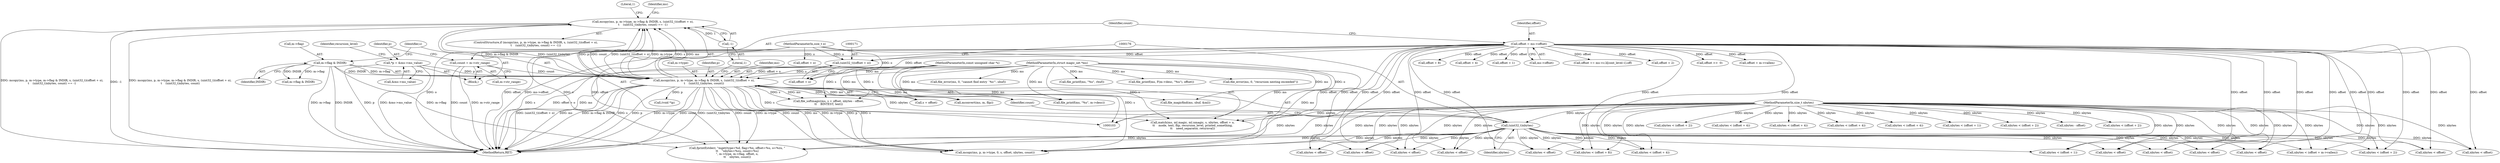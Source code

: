 digraph "0_file_447558595a3650db2886cd2f416ad0beba965801@API" {
"1000157" [label="(Call,mcopy(ms, p, m->type, m->flag & INDIR, s, (uint32_t)(offset + o),\n\t    (uint32_t)nbytes, count) == -1)"];
"1000158" [label="(Call,mcopy(ms, p, m->type, m->flag & INDIR, s, (uint32_t)(offset + o),\n\t    (uint32_t)nbytes, count))"];
"1000104" [label="(MethodParameterIn,struct magic_set *ms)"];
"1000137" [label="(Call,*p = &ms->ms_value)"];
"1000164" [label="(Call,m->flag & INDIR)"];
"1000105" [label="(MethodParameterIn,const unsigned char *s)"];
"1000170" [label="(Call,(uint32_t)(offset + o))"];
"1000120" [label="(Call,offset = ms->offset)"];
"1000108" [label="(MethodParameterIn,size_t o)"];
"1000175" [label="(Call,(uint32_t)nbytes)"];
"1000107" [label="(MethodParameterIn,size_t nbytes)"];
"1000126" [label="(Call,count = m->str_range)"];
"1000179" [label="(Call,-1)"];
"1002474" [label="(Call,nbytes < (offset + 4))"];
"1000128" [label="(Call,m->str_range)"];
"1000137" [label="(Call,*p = &ms->ms_value)"];
"1001098" [label="(Call,nbytes < (offset + 4))"];
"1000117" [label="(Block,)"];
"1002510" [label="(Call,nbytes < offset)"];
"1000210" [label="(Call,(void *)p)"];
"1000156" [label="(ControlStructure,if (mcopy(ms, p, m->type, m->flag & INDIR, s, (uint32_t)(offset + o),\n\t    (uint32_t)nbytes, count) == -1))"];
"1001459" [label="(Call,nbytes < offset)"];
"1000548" [label="(Call,nbytes < (offset + 2))"];
"1002756" [label="(MethodReturn,RET)"];
"1000146" [label="(Identifier,recursion_level)"];
"1002706" [label="(Call,offset + o)"];
"1002672" [label="(Call,file_error(ms, 0, \"cannot find entry `%s'\", sbuf))"];
"1000178" [label="(Identifier,count)"];
"1002623" [label="(Call,file_printf(ms, \"%s\", rbuf))"];
"1002608" [label="(Call,file_printf(ms, F(m->desc, \"%u\"), offset))"];
"1000179" [label="(Call,-1)"];
"1002488" [label="(Call,offset + 8)"];
"1000170" [label="(Call,(uint32_t)(offset + o))"];
"1002729" [label="(Call,file_printf(ms, \"%s\", m->desc))"];
"1001095" [label="(Call,nbytes < offset)"];
"1000983" [label="(Call,nbytes < offset)"];
"1000126" [label="(Call,count = m->str_range)"];
"1002476" [label="(Call,offset + 4)"];
"1001825" [label="(Call,nbytes < (offset + 4))"];
"1000177" [label="(Identifier,nbytes)"];
"1002440" [label="(Call,offset + 1)"];
"1000120" [label="(Call,offset = ms->offset)"];
"1000161" [label="(Call,m->type)"];
"1000164" [label="(Call,m->flag & INDIR)"];
"1000160" [label="(Identifier,p)"];
"1000169" [label="(Identifier,s)"];
"1002486" [label="(Call,nbytes < (offset + 8))"];
"1002438" [label="(Call,nbytes < (offset + 1))"];
"1002696" [label="(Call,match(ms, ml.magic, ml.nmagic, s, nbytes, offset + o,\n\t\t    mode, text, flip, recursion_level, printed_something,\n\t\t    need_separator, returnval))"];
"1000168" [label="(Identifier,INDIR)"];
"1002188" [label="(Call,nbytes < (offset + 4))"];
"1001462" [label="(Call,nbytes < (offset + 4))"];
"1000149" [label="(Call,file_error(ms, 0, \"recursion nesting exceeded\"))"];
"1002551" [label="(Call,s + offset)"];
"1002518" [label="(Call,nbytes < offset)"];
"1002185" [label="(Call,nbytes < offset)"];
"1000175" [label="(Call,(uint32_t)nbytes)"];
"1000437" [label="(Call,nbytes < (offset + 1))"];
"1000122" [label="(Call,ms->offset)"];
"1002345" [label="(Call,offset += ms->c.li[cont_level-1].off)"];
"1000767" [label="(Call,nbytes < (offset + 2))"];
"1000545" [label="(Call,nbytes < offset)"];
"1000157" [label="(Call,mcopy(ms, p, m->type, m->flag & INDIR, s, (uint32_t)(offset + o),\n\t    (uint32_t)nbytes, count) == -1)"];
"1000104" [label="(MethodParameterIn,struct magic_set *ms)"];
"1000108" [label="(MethodParameterIn,size_t o)"];
"1001822" [label="(Call,nbytes < offset)"];
"1002638" [label="(Call,nbytes < offset)"];
"1000183" [label="(Literal,1)"];
"1000107" [label="(MethodParameterIn,size_t nbytes)"];
"1000127" [label="(Identifier,count)"];
"1000105" [label="(MethodParameterIn,const unsigned char *s)"];
"1000158" [label="(Call,mcopy(ms, p, m->type, m->flag & INDIR, s, (uint32_t)(offset + o),\n\t    (uint32_t)nbytes, count))"];
"1002748" [label="(Call,mconvert(ms, m, flip))"];
"1000121" [label="(Identifier,offset)"];
"1000139" [label="(Call,&ms->ms_value)"];
"1002549" [label="(Call,file_softmagic(ms, s + offset, nbytes - offset,\n\t\t    BINTEST, text))"];
"1002554" [label="(Call,nbytes - offset)"];
"1000188" [label="(Identifier,ms)"];
"1002498" [label="(Call,nbytes < (offset + m->vallen))"];
"1000180" [label="(Literal,1)"];
"1002664" [label="(Call,file_magicfind(ms, sbuf, &ml))"];
"1000165" [label="(Call,m->flag)"];
"1000138" [label="(Identifier,p)"];
"1002450" [label="(Call,nbytes < (offset + 2))"];
"1002390" [label="(Call,mcopy(ms, p, m->type, 0, s, offset, nbytes, count))"];
"1000159" [label="(Identifier,ms)"];
"1000764" [label="(Call,nbytes < offset)"];
"1000986" [label="(Call,nbytes < (offset + 2))"];
"1002452" [label="(Call,offset + 2)"];
"1000434" [label="(Call,nbytes < offset)"];
"1002306" [label="(Call,offset >>  0)"];
"1000218" [label="(Call,m->flag & INDIR)"];
"1000172" [label="(Call,offset + o)"];
"1002500" [label="(Call,offset + m->vallen)"];
"1000193" [label="(Call,fprintf(stderr, \"mget(type=%d, flag=%x, offset=%u, o=%zu, \"\n\t\t    \"nbytes=%zu, count=%u)\n\", m->type, m->flag, offset, o,\n\t\t    nbytes, count))"];
"1000157" -> "1000156"  [label="AST: "];
"1000157" -> "1000179"  [label="CFG: "];
"1000158" -> "1000157"  [label="AST: "];
"1000179" -> "1000157"  [label="AST: "];
"1000183" -> "1000157"  [label="CFG: "];
"1000188" -> "1000157"  [label="CFG: "];
"1000157" -> "1002756"  [label="DDG: mcopy(ms, p, m->type, m->flag & INDIR, s, (uint32_t)(offset + o),\n\t    (uint32_t)nbytes, count) == -1"];
"1000157" -> "1002756"  [label="DDG: -1"];
"1000157" -> "1002756"  [label="DDG: mcopy(ms, p, m->type, m->flag & INDIR, s, (uint32_t)(offset + o),\n\t    (uint32_t)nbytes, count)"];
"1000158" -> "1000157"  [label="DDG: count"];
"1000158" -> "1000157"  [label="DDG: (uint32_t)(offset + o)"];
"1000158" -> "1000157"  [label="DDG: (uint32_t)nbytes"];
"1000158" -> "1000157"  [label="DDG: p"];
"1000158" -> "1000157"  [label="DDG: m->type"];
"1000158" -> "1000157"  [label="DDG: s"];
"1000158" -> "1000157"  [label="DDG: ms"];
"1000158" -> "1000157"  [label="DDG: m->flag & INDIR"];
"1000179" -> "1000157"  [label="DDG: 1"];
"1000158" -> "1000178"  [label="CFG: "];
"1000159" -> "1000158"  [label="AST: "];
"1000160" -> "1000158"  [label="AST: "];
"1000161" -> "1000158"  [label="AST: "];
"1000164" -> "1000158"  [label="AST: "];
"1000169" -> "1000158"  [label="AST: "];
"1000170" -> "1000158"  [label="AST: "];
"1000175" -> "1000158"  [label="AST: "];
"1000178" -> "1000158"  [label="AST: "];
"1000180" -> "1000158"  [label="CFG: "];
"1000158" -> "1002756"  [label="DDG: count"];
"1000158" -> "1002756"  [label="DDG: ms"];
"1000158" -> "1002756"  [label="DDG: m->flag & INDIR"];
"1000158" -> "1002756"  [label="DDG: s"];
"1000158" -> "1002756"  [label="DDG: p"];
"1000158" -> "1002756"  [label="DDG: (uint32_t)(offset + o)"];
"1000158" -> "1002756"  [label="DDG: m->type"];
"1000158" -> "1002756"  [label="DDG: (uint32_t)nbytes"];
"1000104" -> "1000158"  [label="DDG: ms"];
"1000137" -> "1000158"  [label="DDG: p"];
"1000164" -> "1000158"  [label="DDG: m->flag"];
"1000164" -> "1000158"  [label="DDG: INDIR"];
"1000105" -> "1000158"  [label="DDG: s"];
"1000170" -> "1000158"  [label="DDG: offset + o"];
"1000175" -> "1000158"  [label="DDG: nbytes"];
"1000126" -> "1000158"  [label="DDG: count"];
"1000158" -> "1000193"  [label="DDG: m->type"];
"1000158" -> "1000193"  [label="DDG: count"];
"1000158" -> "1000210"  [label="DDG: p"];
"1000158" -> "1002390"  [label="DDG: ms"];
"1000158" -> "1002390"  [label="DDG: p"];
"1000158" -> "1002390"  [label="DDG: m->type"];
"1000158" -> "1002390"  [label="DDG: s"];
"1000158" -> "1002390"  [label="DDG: count"];
"1000158" -> "1002549"  [label="DDG: ms"];
"1000158" -> "1002549"  [label="DDG: s"];
"1000158" -> "1002551"  [label="DDG: s"];
"1000158" -> "1002664"  [label="DDG: ms"];
"1000158" -> "1002696"  [label="DDG: s"];
"1000158" -> "1002729"  [label="DDG: ms"];
"1000158" -> "1002748"  [label="DDG: ms"];
"1000104" -> "1000103"  [label="AST: "];
"1000104" -> "1002756"  [label="DDG: ms"];
"1000104" -> "1000149"  [label="DDG: ms"];
"1000104" -> "1002390"  [label="DDG: ms"];
"1000104" -> "1002549"  [label="DDG: ms"];
"1000104" -> "1002608"  [label="DDG: ms"];
"1000104" -> "1002623"  [label="DDG: ms"];
"1000104" -> "1002664"  [label="DDG: ms"];
"1000104" -> "1002672"  [label="DDG: ms"];
"1000104" -> "1002696"  [label="DDG: ms"];
"1000104" -> "1002729"  [label="DDG: ms"];
"1000104" -> "1002748"  [label="DDG: ms"];
"1000137" -> "1000117"  [label="AST: "];
"1000137" -> "1000139"  [label="CFG: "];
"1000138" -> "1000137"  [label="AST: "];
"1000139" -> "1000137"  [label="AST: "];
"1000146" -> "1000137"  [label="CFG: "];
"1000137" -> "1002756"  [label="DDG: &ms->ms_value"];
"1000137" -> "1002756"  [label="DDG: p"];
"1000164" -> "1000168"  [label="CFG: "];
"1000165" -> "1000164"  [label="AST: "];
"1000168" -> "1000164"  [label="AST: "];
"1000169" -> "1000164"  [label="CFG: "];
"1000164" -> "1002756"  [label="DDG: INDIR"];
"1000164" -> "1002756"  [label="DDG: m->flag"];
"1000164" -> "1000193"  [label="DDG: m->flag"];
"1000164" -> "1000218"  [label="DDG: m->flag"];
"1000164" -> "1000218"  [label="DDG: INDIR"];
"1000105" -> "1000103"  [label="AST: "];
"1000105" -> "1002756"  [label="DDG: s"];
"1000105" -> "1002390"  [label="DDG: s"];
"1000105" -> "1002549"  [label="DDG: s"];
"1000105" -> "1002551"  [label="DDG: s"];
"1000105" -> "1002696"  [label="DDG: s"];
"1000170" -> "1000172"  [label="CFG: "];
"1000171" -> "1000170"  [label="AST: "];
"1000172" -> "1000170"  [label="AST: "];
"1000176" -> "1000170"  [label="CFG: "];
"1000170" -> "1002756"  [label="DDG: offset + o"];
"1000120" -> "1000170"  [label="DDG: offset"];
"1000108" -> "1000170"  [label="DDG: o"];
"1000120" -> "1000117"  [label="AST: "];
"1000120" -> "1000122"  [label="CFG: "];
"1000121" -> "1000120"  [label="AST: "];
"1000122" -> "1000120"  [label="AST: "];
"1000127" -> "1000120"  [label="CFG: "];
"1000120" -> "1002756"  [label="DDG: offset"];
"1000120" -> "1002756"  [label="DDG: ms->offset"];
"1000120" -> "1000172"  [label="DDG: offset"];
"1000120" -> "1000193"  [label="DDG: offset"];
"1000120" -> "1000434"  [label="DDG: offset"];
"1000120" -> "1000545"  [label="DDG: offset"];
"1000120" -> "1000764"  [label="DDG: offset"];
"1000120" -> "1000983"  [label="DDG: offset"];
"1000120" -> "1001095"  [label="DDG: offset"];
"1000120" -> "1001459"  [label="DDG: offset"];
"1000120" -> "1001822"  [label="DDG: offset"];
"1000120" -> "1002185"  [label="DDG: offset"];
"1000120" -> "1002306"  [label="DDG: offset"];
"1000120" -> "1002345"  [label="DDG: offset"];
"1000120" -> "1002390"  [label="DDG: offset"];
"1000120" -> "1002438"  [label="DDG: offset"];
"1000120" -> "1002440"  [label="DDG: offset"];
"1000120" -> "1002450"  [label="DDG: offset"];
"1000120" -> "1002452"  [label="DDG: offset"];
"1000120" -> "1002474"  [label="DDG: offset"];
"1000120" -> "1002476"  [label="DDG: offset"];
"1000120" -> "1002486"  [label="DDG: offset"];
"1000120" -> "1002488"  [label="DDG: offset"];
"1000120" -> "1002498"  [label="DDG: offset"];
"1000120" -> "1002500"  [label="DDG: offset"];
"1000120" -> "1002510"  [label="DDG: offset"];
"1000120" -> "1002518"  [label="DDG: offset"];
"1000120" -> "1002638"  [label="DDG: offset"];
"1000108" -> "1000103"  [label="AST: "];
"1000108" -> "1002756"  [label="DDG: o"];
"1000108" -> "1000172"  [label="DDG: o"];
"1000108" -> "1000193"  [label="DDG: o"];
"1000108" -> "1002696"  [label="DDG: o"];
"1000108" -> "1002706"  [label="DDG: o"];
"1000175" -> "1000177"  [label="CFG: "];
"1000176" -> "1000175"  [label="AST: "];
"1000177" -> "1000175"  [label="AST: "];
"1000178" -> "1000175"  [label="CFG: "];
"1000175" -> "1002756"  [label="DDG: nbytes"];
"1000107" -> "1000175"  [label="DDG: nbytes"];
"1000175" -> "1000193"  [label="DDG: nbytes"];
"1000175" -> "1000434"  [label="DDG: nbytes"];
"1000175" -> "1000545"  [label="DDG: nbytes"];
"1000175" -> "1000764"  [label="DDG: nbytes"];
"1000175" -> "1000983"  [label="DDG: nbytes"];
"1000175" -> "1001095"  [label="DDG: nbytes"];
"1000175" -> "1001459"  [label="DDG: nbytes"];
"1000175" -> "1001822"  [label="DDG: nbytes"];
"1000175" -> "1002185"  [label="DDG: nbytes"];
"1000175" -> "1002390"  [label="DDG: nbytes"];
"1000175" -> "1002438"  [label="DDG: nbytes"];
"1000175" -> "1002450"  [label="DDG: nbytes"];
"1000175" -> "1002474"  [label="DDG: nbytes"];
"1000175" -> "1002486"  [label="DDG: nbytes"];
"1000175" -> "1002498"  [label="DDG: nbytes"];
"1000175" -> "1002510"  [label="DDG: nbytes"];
"1000175" -> "1002518"  [label="DDG: nbytes"];
"1000175" -> "1002638"  [label="DDG: nbytes"];
"1000107" -> "1000103"  [label="AST: "];
"1000107" -> "1002756"  [label="DDG: nbytes"];
"1000107" -> "1000193"  [label="DDG: nbytes"];
"1000107" -> "1000434"  [label="DDG: nbytes"];
"1000107" -> "1000437"  [label="DDG: nbytes"];
"1000107" -> "1000545"  [label="DDG: nbytes"];
"1000107" -> "1000548"  [label="DDG: nbytes"];
"1000107" -> "1000764"  [label="DDG: nbytes"];
"1000107" -> "1000767"  [label="DDG: nbytes"];
"1000107" -> "1000983"  [label="DDG: nbytes"];
"1000107" -> "1000986"  [label="DDG: nbytes"];
"1000107" -> "1001095"  [label="DDG: nbytes"];
"1000107" -> "1001098"  [label="DDG: nbytes"];
"1000107" -> "1001459"  [label="DDG: nbytes"];
"1000107" -> "1001462"  [label="DDG: nbytes"];
"1000107" -> "1001822"  [label="DDG: nbytes"];
"1000107" -> "1001825"  [label="DDG: nbytes"];
"1000107" -> "1002185"  [label="DDG: nbytes"];
"1000107" -> "1002188"  [label="DDG: nbytes"];
"1000107" -> "1002390"  [label="DDG: nbytes"];
"1000107" -> "1002438"  [label="DDG: nbytes"];
"1000107" -> "1002450"  [label="DDG: nbytes"];
"1000107" -> "1002474"  [label="DDG: nbytes"];
"1000107" -> "1002486"  [label="DDG: nbytes"];
"1000107" -> "1002498"  [label="DDG: nbytes"];
"1000107" -> "1002510"  [label="DDG: nbytes"];
"1000107" -> "1002518"  [label="DDG: nbytes"];
"1000107" -> "1002554"  [label="DDG: nbytes"];
"1000107" -> "1002638"  [label="DDG: nbytes"];
"1000107" -> "1002696"  [label="DDG: nbytes"];
"1000126" -> "1000117"  [label="AST: "];
"1000126" -> "1000128"  [label="CFG: "];
"1000127" -> "1000126"  [label="AST: "];
"1000128" -> "1000126"  [label="AST: "];
"1000138" -> "1000126"  [label="CFG: "];
"1000126" -> "1002756"  [label="DDG: count"];
"1000126" -> "1002756"  [label="DDG: m->str_range"];
"1000179" -> "1000180"  [label="CFG: "];
"1000180" -> "1000179"  [label="AST: "];
}
